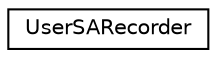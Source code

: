 digraph "类继承关系图"
{
 // LATEX_PDF_SIZE
  edge [fontname="Helvetica",fontsize="10",labelfontname="Helvetica",labelfontsize="10"];
  node [fontname="Helvetica",fontsize="10",shape=record];
  rankdir="LR";
  Node0 [label="UserSARecorder",height=0.2,width=0.4,color="black", fillcolor="white", style="filled",URL="$class_user_s_a_recorder.html",tooltip=" "];
}
